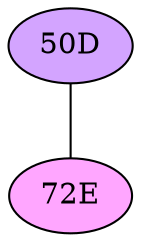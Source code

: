 // The Round Table
graph {
	"50D" [fillcolor="#D3A4FF" style=radial]
	"72E" [fillcolor="#FFA6FF" style=radial]
	"50D" -- "72E" [penwidth=1]
}
